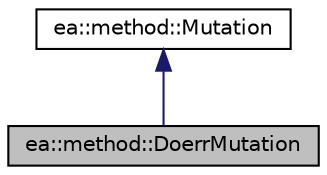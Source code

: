 digraph "ea::method::DoerrMutation"
{
 // LATEX_PDF_SIZE
  edge [fontname="Helvetica",fontsize="10",labelfontname="Helvetica",labelfontsize="10"];
  node [fontname="Helvetica",fontsize="10",shape=record];
  Node1 [label="ea::method::DoerrMutation",height=0.2,width=0.4,color="black", fillcolor="grey75", style="filled", fontcolor="black",tooltip="Doerr-optimized mutation."];
  Node2 -> Node1 [dir="back",color="midnightblue",fontsize="10",style="solid"];
  Node2 [label="ea::method::Mutation",height=0.2,width=0.4,color="black", fillcolor="white", style="filled",URL="$classea_1_1method_1_1Mutation.html",tooltip="Mutation interface."];
}
